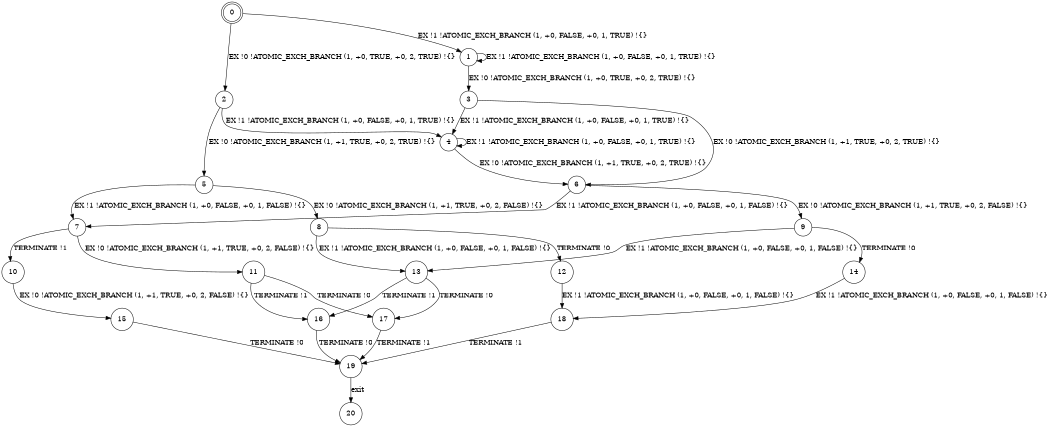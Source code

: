 digraph BCG {
size = "7, 10.5";
center = TRUE;
node [shape = circle];
0 [peripheries = 2];
0 -> 1 [label = "EX !1 !ATOMIC_EXCH_BRANCH (1, +0, FALSE, +0, 1, TRUE) !{}"];
0 -> 2 [label = "EX !0 !ATOMIC_EXCH_BRANCH (1, +0, TRUE, +0, 2, TRUE) !{}"];
1 -> 3 [label = "EX !0 !ATOMIC_EXCH_BRANCH (1, +0, TRUE, +0, 2, TRUE) !{}"];
1 -> 1 [label = "EX !1 !ATOMIC_EXCH_BRANCH (1, +0, FALSE, +0, 1, TRUE) !{}"];
2 -> 4 [label = "EX !1 !ATOMIC_EXCH_BRANCH (1, +0, FALSE, +0, 1, TRUE) !{}"];
2 -> 5 [label = "EX !0 !ATOMIC_EXCH_BRANCH (1, +1, TRUE, +0, 2, TRUE) !{}"];
3 -> 4 [label = "EX !1 !ATOMIC_EXCH_BRANCH (1, +0, FALSE, +0, 1, TRUE) !{}"];
3 -> 6 [label = "EX !0 !ATOMIC_EXCH_BRANCH (1, +1, TRUE, +0, 2, TRUE) !{}"];
4 -> 4 [label = "EX !1 !ATOMIC_EXCH_BRANCH (1, +0, FALSE, +0, 1, TRUE) !{}"];
4 -> 6 [label = "EX !0 !ATOMIC_EXCH_BRANCH (1, +1, TRUE, +0, 2, TRUE) !{}"];
5 -> 7 [label = "EX !1 !ATOMIC_EXCH_BRANCH (1, +0, FALSE, +0, 1, FALSE) !{}"];
5 -> 8 [label = "EX !0 !ATOMIC_EXCH_BRANCH (1, +1, TRUE, +0, 2, FALSE) !{}"];
6 -> 7 [label = "EX !1 !ATOMIC_EXCH_BRANCH (1, +0, FALSE, +0, 1, FALSE) !{}"];
6 -> 9 [label = "EX !0 !ATOMIC_EXCH_BRANCH (1, +1, TRUE, +0, 2, FALSE) !{}"];
7 -> 10 [label = "TERMINATE !1"];
7 -> 11 [label = "EX !0 !ATOMIC_EXCH_BRANCH (1, +1, TRUE, +0, 2, FALSE) !{}"];
8 -> 12 [label = "TERMINATE !0"];
8 -> 13 [label = "EX !1 !ATOMIC_EXCH_BRANCH (1, +0, FALSE, +0, 1, FALSE) !{}"];
9 -> 14 [label = "TERMINATE !0"];
9 -> 13 [label = "EX !1 !ATOMIC_EXCH_BRANCH (1, +0, FALSE, +0, 1, FALSE) !{}"];
10 -> 15 [label = "EX !0 !ATOMIC_EXCH_BRANCH (1, +1, TRUE, +0, 2, FALSE) !{}"];
11 -> 16 [label = "TERMINATE !1"];
11 -> 17 [label = "TERMINATE !0"];
12 -> 18 [label = "EX !1 !ATOMIC_EXCH_BRANCH (1, +0, FALSE, +0, 1, FALSE) !{}"];
13 -> 16 [label = "TERMINATE !1"];
13 -> 17 [label = "TERMINATE !0"];
14 -> 18 [label = "EX !1 !ATOMIC_EXCH_BRANCH (1, +0, FALSE, +0, 1, FALSE) !{}"];
15 -> 19 [label = "TERMINATE !0"];
16 -> 19 [label = "TERMINATE !0"];
17 -> 19 [label = "TERMINATE !1"];
18 -> 19 [label = "TERMINATE !1"];
19 -> 20 [label = "exit"];
}
